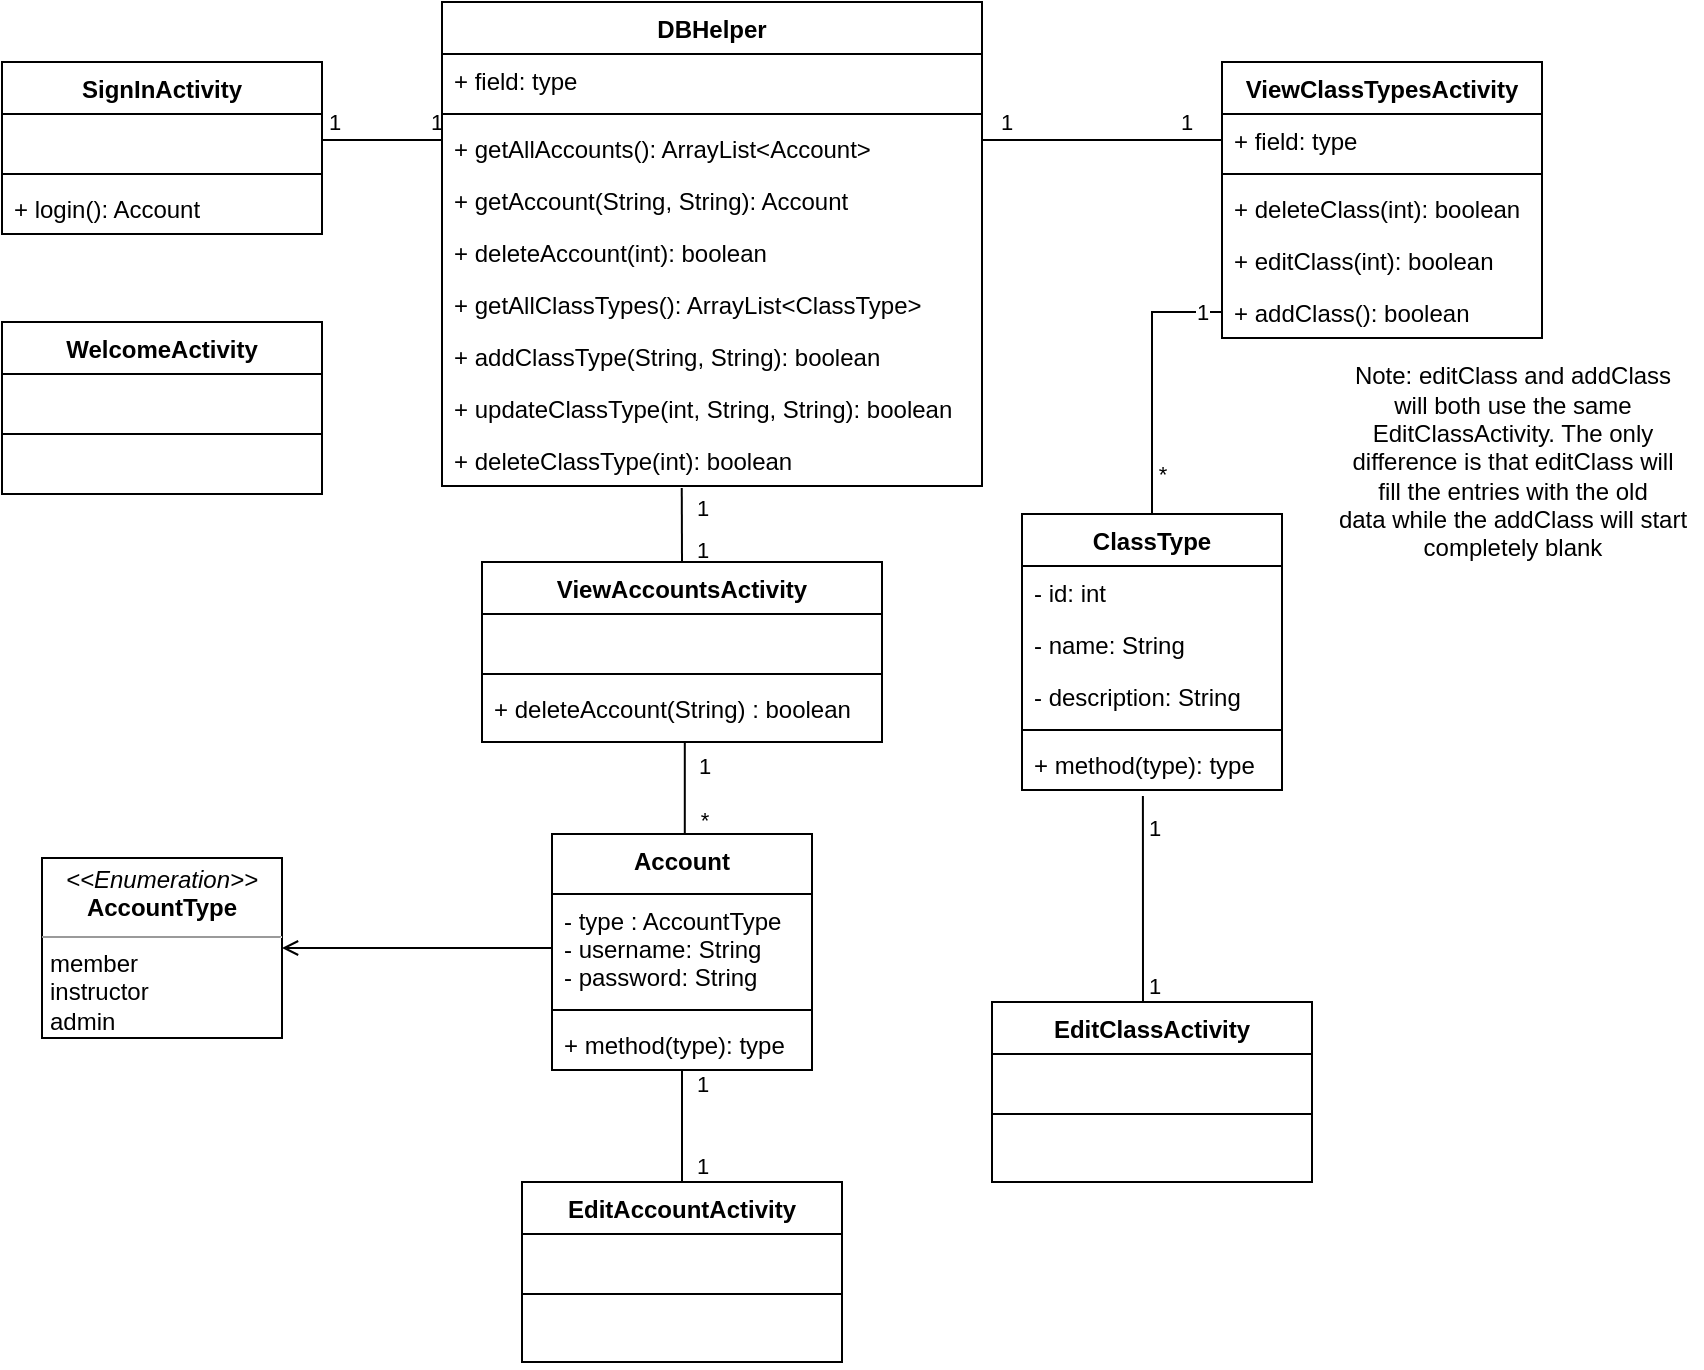 <mxfile version="15.5.4" type="github">
  <diagram id="r9LukguNuFY0iW474rzD" name="Page-1">
    <mxGraphModel dx="1038" dy="579" grid="1" gridSize="10" guides="1" tooltips="1" connect="1" arrows="1" fold="1" page="1" pageScale="1" pageWidth="850" pageHeight="1100" math="0" shadow="0">
      <root>
        <mxCell id="0" />
        <mxCell id="1" parent="0" />
        <mxCell id="RkOxDRKPPJf_A49z4Q3d-48" style="edgeStyle=orthogonalEdgeStyle;rounded=0;orthogonalLoop=1;jettySize=auto;html=1;exitX=0.5;exitY=0;exitDx=0;exitDy=0;entryX=0.507;entryY=0.995;entryDx=0;entryDy=0;entryPerimeter=0;endArrow=none;endFill=0;" parent="1" source="3oLsSBeNxXqcnnfzkrJS-5" target="RkOxDRKPPJf_A49z4Q3d-16" edge="1">
          <mxGeometry relative="1" as="geometry">
            <Array as="points">
              <mxPoint x="371" y="416" />
            </Array>
          </mxGeometry>
        </mxCell>
        <mxCell id="RkOxDRKPPJf_A49z4Q3d-49" value="1" style="edgeLabel;html=1;align=center;verticalAlign=middle;resizable=0;points=[];" parent="RkOxDRKPPJf_A49z4Q3d-48" vertex="1" connectable="0">
          <mxGeometry x="0.819" relative="1" as="geometry">
            <mxPoint x="9" y="7" as="offset" />
          </mxGeometry>
        </mxCell>
        <mxCell id="RkOxDRKPPJf_A49z4Q3d-50" value="*" style="edgeLabel;html=1;align=center;verticalAlign=middle;resizable=0;points=[];" parent="RkOxDRKPPJf_A49z4Q3d-48" vertex="1" connectable="0">
          <mxGeometry x="-0.62" relative="1" as="geometry">
            <mxPoint x="9" as="offset" />
          </mxGeometry>
        </mxCell>
        <mxCell id="RkOxDRKPPJf_A49z4Q3d-51" style="edgeStyle=orthogonalEdgeStyle;rounded=0;orthogonalLoop=1;jettySize=auto;html=1;exitX=0.5;exitY=1;exitDx=0;exitDy=0;entryX=0.5;entryY=0;entryDx=0;entryDy=0;endArrow=none;endFill=0;" parent="1" source="3oLsSBeNxXqcnnfzkrJS-5" target="RkOxDRKPPJf_A49z4Q3d-29" edge="1">
          <mxGeometry relative="1" as="geometry" />
        </mxCell>
        <mxCell id="RkOxDRKPPJf_A49z4Q3d-52" value="1" style="edgeLabel;html=1;align=center;verticalAlign=middle;resizable=0;points=[];" parent="RkOxDRKPPJf_A49z4Q3d-51" vertex="1" connectable="0">
          <mxGeometry x="-0.753" y="-1" relative="1" as="geometry">
            <mxPoint x="11" as="offset" />
          </mxGeometry>
        </mxCell>
        <mxCell id="RkOxDRKPPJf_A49z4Q3d-53" value="1" style="edgeLabel;html=1;align=center;verticalAlign=middle;resizable=0;points=[];" parent="RkOxDRKPPJf_A49z4Q3d-51" vertex="1" connectable="0">
          <mxGeometry x="0.716" relative="1" as="geometry">
            <mxPoint x="10" as="offset" />
          </mxGeometry>
        </mxCell>
        <mxCell id="3oLsSBeNxXqcnnfzkrJS-5" value="Account" style="swimlane;fontStyle=1;align=center;verticalAlign=top;childLayout=stackLayout;horizontal=1;startSize=30;horizontalStack=0;resizeParent=1;resizeParentMax=0;resizeLast=0;collapsible=1;marginBottom=0;" parent="1" vertex="1">
          <mxGeometry x="305" y="416" width="130" height="118" as="geometry" />
        </mxCell>
        <mxCell id="3oLsSBeNxXqcnnfzkrJS-6" value="- type : AccountType&#xa;- username: String&#xa;- password: String" style="text;strokeColor=none;fillColor=none;align=left;verticalAlign=top;spacingLeft=4;spacingRight=4;overflow=hidden;rotatable=0;points=[[0,0.5],[1,0.5]];portConstraint=eastwest;" parent="3oLsSBeNxXqcnnfzkrJS-5" vertex="1">
          <mxGeometry y="30" width="130" height="54" as="geometry" />
        </mxCell>
        <mxCell id="3oLsSBeNxXqcnnfzkrJS-7" value="" style="line;strokeWidth=1;fillColor=none;align=left;verticalAlign=middle;spacingTop=-1;spacingLeft=3;spacingRight=3;rotatable=0;labelPosition=right;points=[];portConstraint=eastwest;" parent="3oLsSBeNxXqcnnfzkrJS-5" vertex="1">
          <mxGeometry y="84" width="130" height="8" as="geometry" />
        </mxCell>
        <mxCell id="3oLsSBeNxXqcnnfzkrJS-8" value="+ method(type): type" style="text;strokeColor=none;fillColor=none;align=left;verticalAlign=top;spacingLeft=4;spacingRight=4;overflow=hidden;rotatable=0;points=[[0,0.5],[1,0.5]];portConstraint=eastwest;" parent="3oLsSBeNxXqcnnfzkrJS-5" vertex="1">
          <mxGeometry y="92" width="130" height="26" as="geometry" />
        </mxCell>
        <mxCell id="3oLsSBeNxXqcnnfzkrJS-14" value="&lt;p style=&quot;margin: 0px ; margin-top: 4px ; text-align: center&quot;&gt;&lt;i&gt;&amp;lt;&amp;lt;Enumeration&amp;gt;&amp;gt;&lt;/i&gt;&lt;br&gt;&lt;b&gt;AccountType&lt;/b&gt;&lt;/p&gt;&lt;hr size=&quot;1&quot;&gt;&lt;p style=&quot;margin: 0px ; margin-left: 4px&quot;&gt;member&lt;/p&gt;&lt;p style=&quot;margin: 0px ; margin-left: 4px&quot;&gt;instructor&lt;/p&gt;&lt;p style=&quot;margin: 0px ; margin-left: 4px&quot;&gt;admin&lt;/p&gt;" style="verticalAlign=top;align=left;overflow=fill;fontSize=12;fontFamily=Helvetica;html=1;" parent="1" vertex="1">
          <mxGeometry x="50" y="428" width="120" height="90" as="geometry" />
        </mxCell>
        <mxCell id="3oLsSBeNxXqcnnfzkrJS-19" value="" style="endArrow=open;html=1;edgeStyle=orthogonalEdgeStyle;rounded=0;entryX=1;entryY=0.5;entryDx=0;entryDy=0;exitX=0;exitY=0.5;exitDx=0;exitDy=0;endFill=0;" parent="1" source="3oLsSBeNxXqcnnfzkrJS-6" target="3oLsSBeNxXqcnnfzkrJS-14" edge="1">
          <mxGeometry relative="1" as="geometry">
            <mxPoint x="635" y="180" as="sourcePoint" />
            <mxPoint x="730" y="300" as="targetPoint" />
          </mxGeometry>
        </mxCell>
        <mxCell id="RkOxDRKPPJf_A49z4Q3d-1" value="SignInActivity" style="swimlane;fontStyle=1;align=center;verticalAlign=top;childLayout=stackLayout;horizontal=1;startSize=26;horizontalStack=0;resizeParent=1;resizeParentMax=0;resizeLast=0;collapsible=1;marginBottom=0;" parent="1" vertex="1">
          <mxGeometry x="30" y="30" width="160" height="86" as="geometry" />
        </mxCell>
        <mxCell id="RkOxDRKPPJf_A49z4Q3d-2" value=" " style="text;strokeColor=none;fillColor=none;align=left;verticalAlign=top;spacingLeft=4;spacingRight=4;overflow=hidden;rotatable=0;points=[[0,0.5],[1,0.5]];portConstraint=eastwest;" parent="RkOxDRKPPJf_A49z4Q3d-1" vertex="1">
          <mxGeometry y="26" width="160" height="26" as="geometry" />
        </mxCell>
        <mxCell id="RkOxDRKPPJf_A49z4Q3d-3" value="" style="line;strokeWidth=1;fillColor=none;align=left;verticalAlign=middle;spacingTop=-1;spacingLeft=3;spacingRight=3;rotatable=0;labelPosition=right;points=[];portConstraint=eastwest;" parent="RkOxDRKPPJf_A49z4Q3d-1" vertex="1">
          <mxGeometry y="52" width="160" height="8" as="geometry" />
        </mxCell>
        <mxCell id="RkOxDRKPPJf_A49z4Q3d-4" value="+ login(): Account" style="text;strokeColor=none;fillColor=none;align=left;verticalAlign=top;spacingLeft=4;spacingRight=4;overflow=hidden;rotatable=0;points=[[0,0.5],[1,0.5]];portConstraint=eastwest;" parent="RkOxDRKPPJf_A49z4Q3d-1" vertex="1">
          <mxGeometry y="60" width="160" height="26" as="geometry" />
        </mxCell>
        <mxCell id="RkOxDRKPPJf_A49z4Q3d-5" value="WelcomeActivity" style="swimlane;fontStyle=1;align=center;verticalAlign=top;childLayout=stackLayout;horizontal=1;startSize=26;horizontalStack=0;resizeParent=1;resizeParentMax=0;resizeLast=0;collapsible=1;marginBottom=0;" parent="1" vertex="1">
          <mxGeometry x="30" y="160" width="160" height="86" as="geometry" />
        </mxCell>
        <mxCell id="RkOxDRKPPJf_A49z4Q3d-6" value=" " style="text;strokeColor=none;fillColor=none;align=left;verticalAlign=top;spacingLeft=4;spacingRight=4;overflow=hidden;rotatable=0;points=[[0,0.5],[1,0.5]];portConstraint=eastwest;" parent="RkOxDRKPPJf_A49z4Q3d-5" vertex="1">
          <mxGeometry y="26" width="160" height="26" as="geometry" />
        </mxCell>
        <mxCell id="RkOxDRKPPJf_A49z4Q3d-7" value="" style="line;strokeWidth=1;fillColor=none;align=left;verticalAlign=middle;spacingTop=-1;spacingLeft=3;spacingRight=3;rotatable=0;labelPosition=right;points=[];portConstraint=eastwest;" parent="RkOxDRKPPJf_A49z4Q3d-5" vertex="1">
          <mxGeometry y="52" width="160" height="8" as="geometry" />
        </mxCell>
        <mxCell id="RkOxDRKPPJf_A49z4Q3d-8" value=" " style="text;strokeColor=none;fillColor=none;align=left;verticalAlign=top;spacingLeft=4;spacingRight=4;overflow=hidden;rotatable=0;points=[[0,0.5],[1,0.5]];portConstraint=eastwest;" parent="RkOxDRKPPJf_A49z4Q3d-5" vertex="1">
          <mxGeometry y="60" width="160" height="26" as="geometry" />
        </mxCell>
        <mxCell id="RkOxDRKPPJf_A49z4Q3d-45" style="edgeStyle=orthogonalEdgeStyle;rounded=0;orthogonalLoop=1;jettySize=auto;html=1;exitX=0.5;exitY=0;exitDx=0;exitDy=0;endArrow=none;endFill=0;entryX=0.444;entryY=1.038;entryDx=0;entryDy=0;entryPerimeter=0;" parent="1" source="RkOxDRKPPJf_A49z4Q3d-13" target="o8Nzl6iw8NaL7pZO_aFK-13" edge="1">
          <mxGeometry relative="1" as="geometry">
            <mxPoint x="370" y="260" as="targetPoint" />
            <Array as="points" />
          </mxGeometry>
        </mxCell>
        <mxCell id="RkOxDRKPPJf_A49z4Q3d-46" value="1" style="edgeLabel;html=1;align=center;verticalAlign=middle;resizable=0;points=[];" parent="RkOxDRKPPJf_A49z4Q3d-45" vertex="1" connectable="0">
          <mxGeometry x="0.728" relative="1" as="geometry">
            <mxPoint x="10" y="5" as="offset" />
          </mxGeometry>
        </mxCell>
        <mxCell id="RkOxDRKPPJf_A49z4Q3d-47" value="1" style="edgeLabel;html=1;align=center;verticalAlign=middle;resizable=0;points=[];" parent="RkOxDRKPPJf_A49z4Q3d-45" vertex="1" connectable="0">
          <mxGeometry x="-0.642" relative="1" as="geometry">
            <mxPoint x="10" as="offset" />
          </mxGeometry>
        </mxCell>
        <mxCell id="RkOxDRKPPJf_A49z4Q3d-13" value="ViewAccountsActivity" style="swimlane;fontStyle=1;align=center;verticalAlign=top;childLayout=stackLayout;horizontal=1;startSize=26;horizontalStack=0;resizeParent=1;resizeParentMax=0;resizeLast=0;collapsible=1;marginBottom=0;" parent="1" vertex="1">
          <mxGeometry x="270" y="280" width="200" height="90" as="geometry" />
        </mxCell>
        <mxCell id="RkOxDRKPPJf_A49z4Q3d-14" value=" " style="text;strokeColor=none;fillColor=none;align=left;verticalAlign=top;spacingLeft=4;spacingRight=4;overflow=hidden;rotatable=0;points=[[0,0.5],[1,0.5]];portConstraint=eastwest;" parent="RkOxDRKPPJf_A49z4Q3d-13" vertex="1">
          <mxGeometry y="26" width="200" height="26" as="geometry" />
        </mxCell>
        <mxCell id="RkOxDRKPPJf_A49z4Q3d-15" value="" style="line;strokeWidth=1;fillColor=none;align=left;verticalAlign=middle;spacingTop=-1;spacingLeft=3;spacingRight=3;rotatable=0;labelPosition=right;points=[];portConstraint=eastwest;" parent="RkOxDRKPPJf_A49z4Q3d-13" vertex="1">
          <mxGeometry y="52" width="200" height="8" as="geometry" />
        </mxCell>
        <mxCell id="RkOxDRKPPJf_A49z4Q3d-16" value="+ deleteAccount(String) : boolean " style="text;strokeColor=none;fillColor=none;align=left;verticalAlign=top;spacingLeft=4;spacingRight=4;overflow=hidden;rotatable=0;points=[[0,0.5],[1,0.5]];portConstraint=eastwest;spacingTop=0;spacingBottom=0;spacing=2;" parent="RkOxDRKPPJf_A49z4Q3d-13" vertex="1">
          <mxGeometry y="60" width="200" height="30" as="geometry" />
        </mxCell>
        <mxCell id="RkOxDRKPPJf_A49z4Q3d-39" style="edgeStyle=orthogonalEdgeStyle;rounded=0;orthogonalLoop=1;jettySize=auto;html=1;exitX=0.5;exitY=0;exitDx=0;exitDy=0;endArrow=none;endFill=0;" parent="1" source="o8Nzl6iw8NaL7pZO_aFK-23" target="o8Nzl6iw8NaL7pZO_aFK-20" edge="1">
          <mxGeometry relative="1" as="geometry">
            <mxPoint x="615" y="220" as="sourcePoint" />
            <mxPoint x="720" y="190" as="targetPoint" />
          </mxGeometry>
        </mxCell>
        <mxCell id="RkOxDRKPPJf_A49z4Q3d-40" value="1" style="edgeLabel;html=1;align=center;verticalAlign=middle;resizable=0;points=[];" parent="RkOxDRKPPJf_A49z4Q3d-39" vertex="1" connectable="0">
          <mxGeometry x="0.777" relative="1" as="geometry">
            <mxPoint x="5" as="offset" />
          </mxGeometry>
        </mxCell>
        <mxCell id="RkOxDRKPPJf_A49z4Q3d-41" value="*" style="edgeLabel;html=1;align=center;verticalAlign=middle;resizable=0;points=[];" parent="RkOxDRKPPJf_A49z4Q3d-39" vertex="1" connectable="0">
          <mxGeometry x="-0.735" relative="1" as="geometry">
            <mxPoint x="5" y="-2" as="offset" />
          </mxGeometry>
        </mxCell>
        <mxCell id="RkOxDRKPPJf_A49z4Q3d-42" style="edgeStyle=orthogonalEdgeStyle;rounded=0;orthogonalLoop=1;jettySize=auto;html=1;exitX=0.5;exitY=0;exitDx=0;exitDy=0;endArrow=none;endFill=0;entryX=0.465;entryY=1.115;entryDx=0;entryDy=0;entryPerimeter=0;" parent="1" source="RkOxDRKPPJf_A49z4Q3d-25" target="o8Nzl6iw8NaL7pZO_aFK-26" edge="1">
          <mxGeometry relative="1" as="geometry">
            <mxPoint x="550" y="429" as="targetPoint" />
            <Array as="points">
              <mxPoint x="601" y="500" />
            </Array>
          </mxGeometry>
        </mxCell>
        <mxCell id="RkOxDRKPPJf_A49z4Q3d-43" value="1" style="edgeLabel;html=1;align=center;verticalAlign=middle;resizable=0;points=[];" parent="RkOxDRKPPJf_A49z4Q3d-42" vertex="1" connectable="0">
          <mxGeometry x="0.777" relative="1" as="geometry">
            <mxPoint x="5" y="4" as="offset" />
          </mxGeometry>
        </mxCell>
        <mxCell id="RkOxDRKPPJf_A49z4Q3d-44" value="1" style="edgeLabel;html=1;align=center;verticalAlign=middle;resizable=0;points=[];" parent="RkOxDRKPPJf_A49z4Q3d-42" vertex="1" connectable="0">
          <mxGeometry x="-0.81" relative="1" as="geometry">
            <mxPoint x="5" y="-3" as="offset" />
          </mxGeometry>
        </mxCell>
        <mxCell id="RkOxDRKPPJf_A49z4Q3d-25" value="EditClassActivity" style="swimlane;fontStyle=1;align=center;verticalAlign=top;childLayout=stackLayout;horizontal=1;startSize=26;horizontalStack=0;resizeParent=1;resizeParentMax=0;resizeLast=0;collapsible=1;marginBottom=0;" parent="1" vertex="1">
          <mxGeometry x="525" y="500" width="160" height="90" as="geometry" />
        </mxCell>
        <mxCell id="RkOxDRKPPJf_A49z4Q3d-26" value=" " style="text;strokeColor=none;fillColor=none;align=left;verticalAlign=top;spacingLeft=4;spacingRight=4;overflow=hidden;rotatable=0;points=[[0,0.5],[1,0.5]];portConstraint=eastwest;" parent="RkOxDRKPPJf_A49z4Q3d-25" vertex="1">
          <mxGeometry y="26" width="160" height="26" as="geometry" />
        </mxCell>
        <mxCell id="RkOxDRKPPJf_A49z4Q3d-27" value="" style="line;strokeWidth=1;fillColor=none;align=left;verticalAlign=middle;spacingTop=-1;spacingLeft=3;spacingRight=3;rotatable=0;labelPosition=right;points=[];portConstraint=eastwest;" parent="RkOxDRKPPJf_A49z4Q3d-25" vertex="1">
          <mxGeometry y="52" width="160" height="8" as="geometry" />
        </mxCell>
        <mxCell id="RkOxDRKPPJf_A49z4Q3d-28" value=" " style="text;strokeColor=none;fillColor=none;align=left;verticalAlign=top;spacingLeft=4;spacingRight=4;overflow=hidden;rotatable=0;points=[[0,0.5],[1,0.5]];portConstraint=eastwest;spacingTop=0;spacingBottom=0;spacing=2;" parent="RkOxDRKPPJf_A49z4Q3d-25" vertex="1">
          <mxGeometry y="60" width="160" height="30" as="geometry" />
        </mxCell>
        <mxCell id="RkOxDRKPPJf_A49z4Q3d-29" value="EditAccountActivity" style="swimlane;fontStyle=1;align=center;verticalAlign=top;childLayout=stackLayout;horizontal=1;startSize=26;horizontalStack=0;resizeParent=1;resizeParentMax=0;resizeLast=0;collapsible=1;marginBottom=0;" parent="1" vertex="1">
          <mxGeometry x="290" y="590" width="160" height="90" as="geometry" />
        </mxCell>
        <mxCell id="RkOxDRKPPJf_A49z4Q3d-30" value=" " style="text;strokeColor=none;fillColor=none;align=left;verticalAlign=top;spacingLeft=4;spacingRight=4;overflow=hidden;rotatable=0;points=[[0,0.5],[1,0.5]];portConstraint=eastwest;" parent="RkOxDRKPPJf_A49z4Q3d-29" vertex="1">
          <mxGeometry y="26" width="160" height="26" as="geometry" />
        </mxCell>
        <mxCell id="RkOxDRKPPJf_A49z4Q3d-31" value="" style="line;strokeWidth=1;fillColor=none;align=left;verticalAlign=middle;spacingTop=-1;spacingLeft=3;spacingRight=3;rotatable=0;labelPosition=right;points=[];portConstraint=eastwest;" parent="RkOxDRKPPJf_A49z4Q3d-29" vertex="1">
          <mxGeometry y="52" width="160" height="8" as="geometry" />
        </mxCell>
        <mxCell id="RkOxDRKPPJf_A49z4Q3d-32" value=" " style="text;strokeColor=none;fillColor=none;align=left;verticalAlign=top;spacingLeft=4;spacingRight=4;overflow=hidden;rotatable=0;points=[[0,0.5],[1,0.5]];portConstraint=eastwest;spacingTop=0;spacingBottom=0;spacing=2;" parent="RkOxDRKPPJf_A49z4Q3d-29" vertex="1">
          <mxGeometry y="60" width="160" height="30" as="geometry" />
        </mxCell>
        <mxCell id="RkOxDRKPPJf_A49z4Q3d-33" style="edgeStyle=orthogonalEdgeStyle;rounded=0;orthogonalLoop=1;jettySize=auto;html=1;entryX=1;entryY=0.5;entryDx=0;entryDy=0;endArrow=none;endFill=0;exitX=0;exitY=0.5;exitDx=0;exitDy=0;" parent="1" source="o8Nzl6iw8NaL7pZO_aFK-7" target="RkOxDRKPPJf_A49z4Q3d-2" edge="1">
          <mxGeometry relative="1" as="geometry">
            <mxPoint x="230" y="100" as="sourcePoint" />
            <Array as="points">
              <mxPoint x="250" y="69" />
            </Array>
          </mxGeometry>
        </mxCell>
        <mxCell id="RkOxDRKPPJf_A49z4Q3d-34" value="1" style="edgeLabel;html=1;align=center;verticalAlign=middle;resizable=0;points=[];" parent="RkOxDRKPPJf_A49z4Q3d-33" vertex="1" connectable="0">
          <mxGeometry x="0.811" relative="1" as="geometry">
            <mxPoint y="-9" as="offset" />
          </mxGeometry>
        </mxCell>
        <mxCell id="RkOxDRKPPJf_A49z4Q3d-35" value="1" style="edgeLabel;html=1;align=center;verticalAlign=middle;resizable=0;points=[];" parent="RkOxDRKPPJf_A49z4Q3d-33" vertex="1" connectable="0">
          <mxGeometry x="-0.767" y="-1" relative="1" as="geometry">
            <mxPoint y="-8" as="offset" />
          </mxGeometry>
        </mxCell>
        <mxCell id="RkOxDRKPPJf_A49z4Q3d-36" style="edgeStyle=orthogonalEdgeStyle;rounded=0;orthogonalLoop=1;jettySize=auto;html=1;entryX=0;entryY=0.5;entryDx=0;entryDy=0;endArrow=none;endFill=0;exitX=1;exitY=0.5;exitDx=0;exitDy=0;" parent="1" source="o8Nzl6iw8NaL7pZO_aFK-7" target="o8Nzl6iw8NaL7pZO_aFK-16" edge="1">
          <mxGeometry relative="1" as="geometry">
            <mxPoint x="510" y="130" as="sourcePoint" />
            <mxPoint x="620" y="9" as="targetPoint" />
            <Array as="points">
              <mxPoint x="520" y="69" />
            </Array>
          </mxGeometry>
        </mxCell>
        <mxCell id="RkOxDRKPPJf_A49z4Q3d-37" value="1" style="edgeLabel;html=1;align=center;verticalAlign=middle;resizable=0;points=[];" parent="RkOxDRKPPJf_A49z4Q3d-36" vertex="1" connectable="0">
          <mxGeometry x="-0.74" relative="1" as="geometry">
            <mxPoint y="-9" as="offset" />
          </mxGeometry>
        </mxCell>
        <mxCell id="RkOxDRKPPJf_A49z4Q3d-38" value="1" style="edgeLabel;html=1;align=center;verticalAlign=middle;resizable=0;points=[];" parent="RkOxDRKPPJf_A49z4Q3d-36" vertex="1" connectable="0">
          <mxGeometry x="0.701" relative="1" as="geometry">
            <mxPoint y="-9" as="offset" />
          </mxGeometry>
        </mxCell>
        <mxCell id="o8Nzl6iw8NaL7pZO_aFK-4" value="DBHelper" style="swimlane;fontStyle=1;align=center;verticalAlign=top;childLayout=stackLayout;horizontal=1;startSize=26;horizontalStack=0;resizeParent=1;resizeParentMax=0;resizeLast=0;collapsible=1;marginBottom=0;" parent="1" vertex="1">
          <mxGeometry x="250" width="270" height="242" as="geometry" />
        </mxCell>
        <mxCell id="o8Nzl6iw8NaL7pZO_aFK-5" value="+ field: type" style="text;strokeColor=none;fillColor=none;align=left;verticalAlign=top;spacingLeft=4;spacingRight=4;overflow=hidden;rotatable=0;points=[[0,0.5],[1,0.5]];portConstraint=eastwest;" parent="o8Nzl6iw8NaL7pZO_aFK-4" vertex="1">
          <mxGeometry y="26" width="270" height="26" as="geometry" />
        </mxCell>
        <mxCell id="o8Nzl6iw8NaL7pZO_aFK-6" value="" style="line;strokeWidth=1;fillColor=none;align=left;verticalAlign=middle;spacingTop=-1;spacingLeft=3;spacingRight=3;rotatable=0;labelPosition=right;points=[];portConstraint=eastwest;" parent="o8Nzl6iw8NaL7pZO_aFK-4" vertex="1">
          <mxGeometry y="52" width="270" height="8" as="geometry" />
        </mxCell>
        <mxCell id="o8Nzl6iw8NaL7pZO_aFK-7" value="+ getAllAccounts(): ArrayList&lt;Account&gt;" style="text;strokeColor=none;fillColor=none;align=left;verticalAlign=top;spacingLeft=4;spacingRight=4;overflow=hidden;rotatable=0;points=[[0,0.5],[1,0.5]];portConstraint=eastwest;" parent="o8Nzl6iw8NaL7pZO_aFK-4" vertex="1">
          <mxGeometry y="60" width="270" height="26" as="geometry" />
        </mxCell>
        <mxCell id="o8Nzl6iw8NaL7pZO_aFK-8" value="+ getAccount(String, String): Account" style="text;strokeColor=none;fillColor=none;align=left;verticalAlign=top;spacingLeft=4;spacingRight=4;overflow=hidden;rotatable=0;points=[[0,0.5],[1,0.5]];portConstraint=eastwest;" parent="o8Nzl6iw8NaL7pZO_aFK-4" vertex="1">
          <mxGeometry y="86" width="270" height="26" as="geometry" />
        </mxCell>
        <mxCell id="o8Nzl6iw8NaL7pZO_aFK-9" value="+ deleteAccount(int): boolean" style="text;strokeColor=none;fillColor=none;align=left;verticalAlign=top;spacingLeft=4;spacingRight=4;overflow=hidden;rotatable=0;points=[[0,0.5],[1,0.5]];portConstraint=eastwest;" parent="o8Nzl6iw8NaL7pZO_aFK-4" vertex="1">
          <mxGeometry y="112" width="270" height="26" as="geometry" />
        </mxCell>
        <mxCell id="o8Nzl6iw8NaL7pZO_aFK-10" value="+ getAllClassTypes(): ArrayList&lt;ClassType&gt;" style="text;strokeColor=none;fillColor=none;align=left;verticalAlign=top;spacingLeft=4;spacingRight=4;overflow=hidden;rotatable=0;points=[[0,0.5],[1,0.5]];portConstraint=eastwest;" parent="o8Nzl6iw8NaL7pZO_aFK-4" vertex="1">
          <mxGeometry y="138" width="270" height="26" as="geometry" />
        </mxCell>
        <mxCell id="o8Nzl6iw8NaL7pZO_aFK-11" value="+ addClassType(String, String): boolean" style="text;strokeColor=none;fillColor=none;align=left;verticalAlign=top;spacingLeft=4;spacingRight=4;overflow=hidden;rotatable=0;points=[[0,0.5],[1,0.5]];portConstraint=eastwest;" parent="o8Nzl6iw8NaL7pZO_aFK-4" vertex="1">
          <mxGeometry y="164" width="270" height="26" as="geometry" />
        </mxCell>
        <mxCell id="o8Nzl6iw8NaL7pZO_aFK-12" value="+ updateClassType(int, String, String): boolean" style="text;strokeColor=none;fillColor=none;align=left;verticalAlign=top;spacingLeft=4;spacingRight=4;overflow=hidden;rotatable=0;points=[[0,0.5],[1,0.5]];portConstraint=eastwest;" parent="o8Nzl6iw8NaL7pZO_aFK-4" vertex="1">
          <mxGeometry y="190" width="270" height="26" as="geometry" />
        </mxCell>
        <mxCell id="o8Nzl6iw8NaL7pZO_aFK-13" value="+ deleteClassType(int): boolean" style="text;strokeColor=none;fillColor=none;align=left;verticalAlign=top;spacingLeft=4;spacingRight=4;overflow=hidden;rotatable=0;points=[[0,0.5],[1,0.5]];portConstraint=eastwest;" parent="o8Nzl6iw8NaL7pZO_aFK-4" vertex="1">
          <mxGeometry y="216" width="270" height="26" as="geometry" />
        </mxCell>
        <mxCell id="o8Nzl6iw8NaL7pZO_aFK-15" value="ViewClassTypesActivity" style="swimlane;fontStyle=1;align=center;verticalAlign=top;childLayout=stackLayout;horizontal=1;startSize=26;horizontalStack=0;resizeParent=1;resizeParentMax=0;resizeLast=0;collapsible=1;marginBottom=0;" parent="1" vertex="1">
          <mxGeometry x="640" y="30" width="160" height="138" as="geometry" />
        </mxCell>
        <mxCell id="o8Nzl6iw8NaL7pZO_aFK-16" value="+ field: type" style="text;strokeColor=none;fillColor=none;align=left;verticalAlign=top;spacingLeft=4;spacingRight=4;overflow=hidden;rotatable=0;points=[[0,0.5],[1,0.5]];portConstraint=eastwest;" parent="o8Nzl6iw8NaL7pZO_aFK-15" vertex="1">
          <mxGeometry y="26" width="160" height="26" as="geometry" />
        </mxCell>
        <mxCell id="o8Nzl6iw8NaL7pZO_aFK-17" value="" style="line;strokeWidth=1;fillColor=none;align=left;verticalAlign=middle;spacingTop=-1;spacingLeft=3;spacingRight=3;rotatable=0;labelPosition=right;points=[];portConstraint=eastwest;" parent="o8Nzl6iw8NaL7pZO_aFK-15" vertex="1">
          <mxGeometry y="52" width="160" height="8" as="geometry" />
        </mxCell>
        <mxCell id="o8Nzl6iw8NaL7pZO_aFK-18" value="+ deleteClass(int): boolean" style="text;strokeColor=none;fillColor=none;align=left;verticalAlign=top;spacingLeft=4;spacingRight=4;overflow=hidden;rotatable=0;points=[[0,0.5],[1,0.5]];portConstraint=eastwest;" parent="o8Nzl6iw8NaL7pZO_aFK-15" vertex="1">
          <mxGeometry y="60" width="160" height="26" as="geometry" />
        </mxCell>
        <mxCell id="o8Nzl6iw8NaL7pZO_aFK-19" value="+ editClass(int): boolean" style="text;strokeColor=none;fillColor=none;align=left;verticalAlign=top;spacingLeft=4;spacingRight=4;overflow=hidden;rotatable=0;points=[[0,0.5],[1,0.5]];portConstraint=eastwest;" parent="o8Nzl6iw8NaL7pZO_aFK-15" vertex="1">
          <mxGeometry y="86" width="160" height="26" as="geometry" />
        </mxCell>
        <mxCell id="o8Nzl6iw8NaL7pZO_aFK-20" value="+ addClass(): boolean" style="text;strokeColor=none;fillColor=none;align=left;verticalAlign=top;spacingLeft=4;spacingRight=4;overflow=hidden;rotatable=0;points=[[0,0.5],[1,0.5]];portConstraint=eastwest;" parent="o8Nzl6iw8NaL7pZO_aFK-15" vertex="1">
          <mxGeometry y="112" width="160" height="26" as="geometry" />
        </mxCell>
        <mxCell id="o8Nzl6iw8NaL7pZO_aFK-22" value="Note: editClass and addClass&lt;br&gt;will both use the same&lt;br&gt;EditClassActivity. The only&lt;br&gt;difference is that editClass will&lt;br&gt;fill the entries with the old&lt;br&gt;data while the addClass will start&lt;br&gt;completely blank" style="text;html=1;align=center;verticalAlign=middle;resizable=0;points=[];autosize=1;strokeColor=none;fillColor=none;" parent="1" vertex="1">
          <mxGeometry x="690" y="180" width="190" height="100" as="geometry" />
        </mxCell>
        <mxCell id="o8Nzl6iw8NaL7pZO_aFK-23" value="ClassType" style="swimlane;fontStyle=1;align=center;verticalAlign=top;childLayout=stackLayout;horizontal=1;startSize=26;horizontalStack=0;resizeParent=1;resizeParentMax=0;resizeLast=0;collapsible=1;marginBottom=0;" parent="1" vertex="1">
          <mxGeometry x="540" y="256" width="130" height="138" as="geometry" />
        </mxCell>
        <mxCell id="o8Nzl6iw8NaL7pZO_aFK-24" value="- id: int" style="text;strokeColor=none;fillColor=none;align=left;verticalAlign=top;spacingLeft=4;spacingRight=4;overflow=hidden;rotatable=0;points=[[0,0.5],[1,0.5]];portConstraint=eastwest;" parent="o8Nzl6iw8NaL7pZO_aFK-23" vertex="1">
          <mxGeometry y="26" width="130" height="26" as="geometry" />
        </mxCell>
        <mxCell id="o8Nzl6iw8NaL7pZO_aFK-27" value="- name: String" style="text;strokeColor=none;fillColor=none;align=left;verticalAlign=top;spacingLeft=4;spacingRight=4;overflow=hidden;rotatable=0;points=[[0,0.5],[1,0.5]];portConstraint=eastwest;" parent="o8Nzl6iw8NaL7pZO_aFK-23" vertex="1">
          <mxGeometry y="52" width="130" height="26" as="geometry" />
        </mxCell>
        <mxCell id="o8Nzl6iw8NaL7pZO_aFK-28" value="- description: String" style="text;strokeColor=none;fillColor=none;align=left;verticalAlign=top;spacingLeft=4;spacingRight=4;overflow=hidden;rotatable=0;points=[[0,0.5],[1,0.5]];portConstraint=eastwest;" parent="o8Nzl6iw8NaL7pZO_aFK-23" vertex="1">
          <mxGeometry y="78" width="130" height="26" as="geometry" />
        </mxCell>
        <mxCell id="o8Nzl6iw8NaL7pZO_aFK-25" value="" style="line;strokeWidth=1;fillColor=none;align=left;verticalAlign=middle;spacingTop=-1;spacingLeft=3;spacingRight=3;rotatable=0;labelPosition=right;points=[];portConstraint=eastwest;" parent="o8Nzl6iw8NaL7pZO_aFK-23" vertex="1">
          <mxGeometry y="104" width="130" height="8" as="geometry" />
        </mxCell>
        <mxCell id="o8Nzl6iw8NaL7pZO_aFK-26" value="+ method(type): type" style="text;strokeColor=none;fillColor=none;align=left;verticalAlign=top;spacingLeft=4;spacingRight=4;overflow=hidden;rotatable=0;points=[[0,0.5],[1,0.5]];portConstraint=eastwest;" parent="o8Nzl6iw8NaL7pZO_aFK-23" vertex="1">
          <mxGeometry y="112" width="130" height="26" as="geometry" />
        </mxCell>
      </root>
    </mxGraphModel>
  </diagram>
</mxfile>

